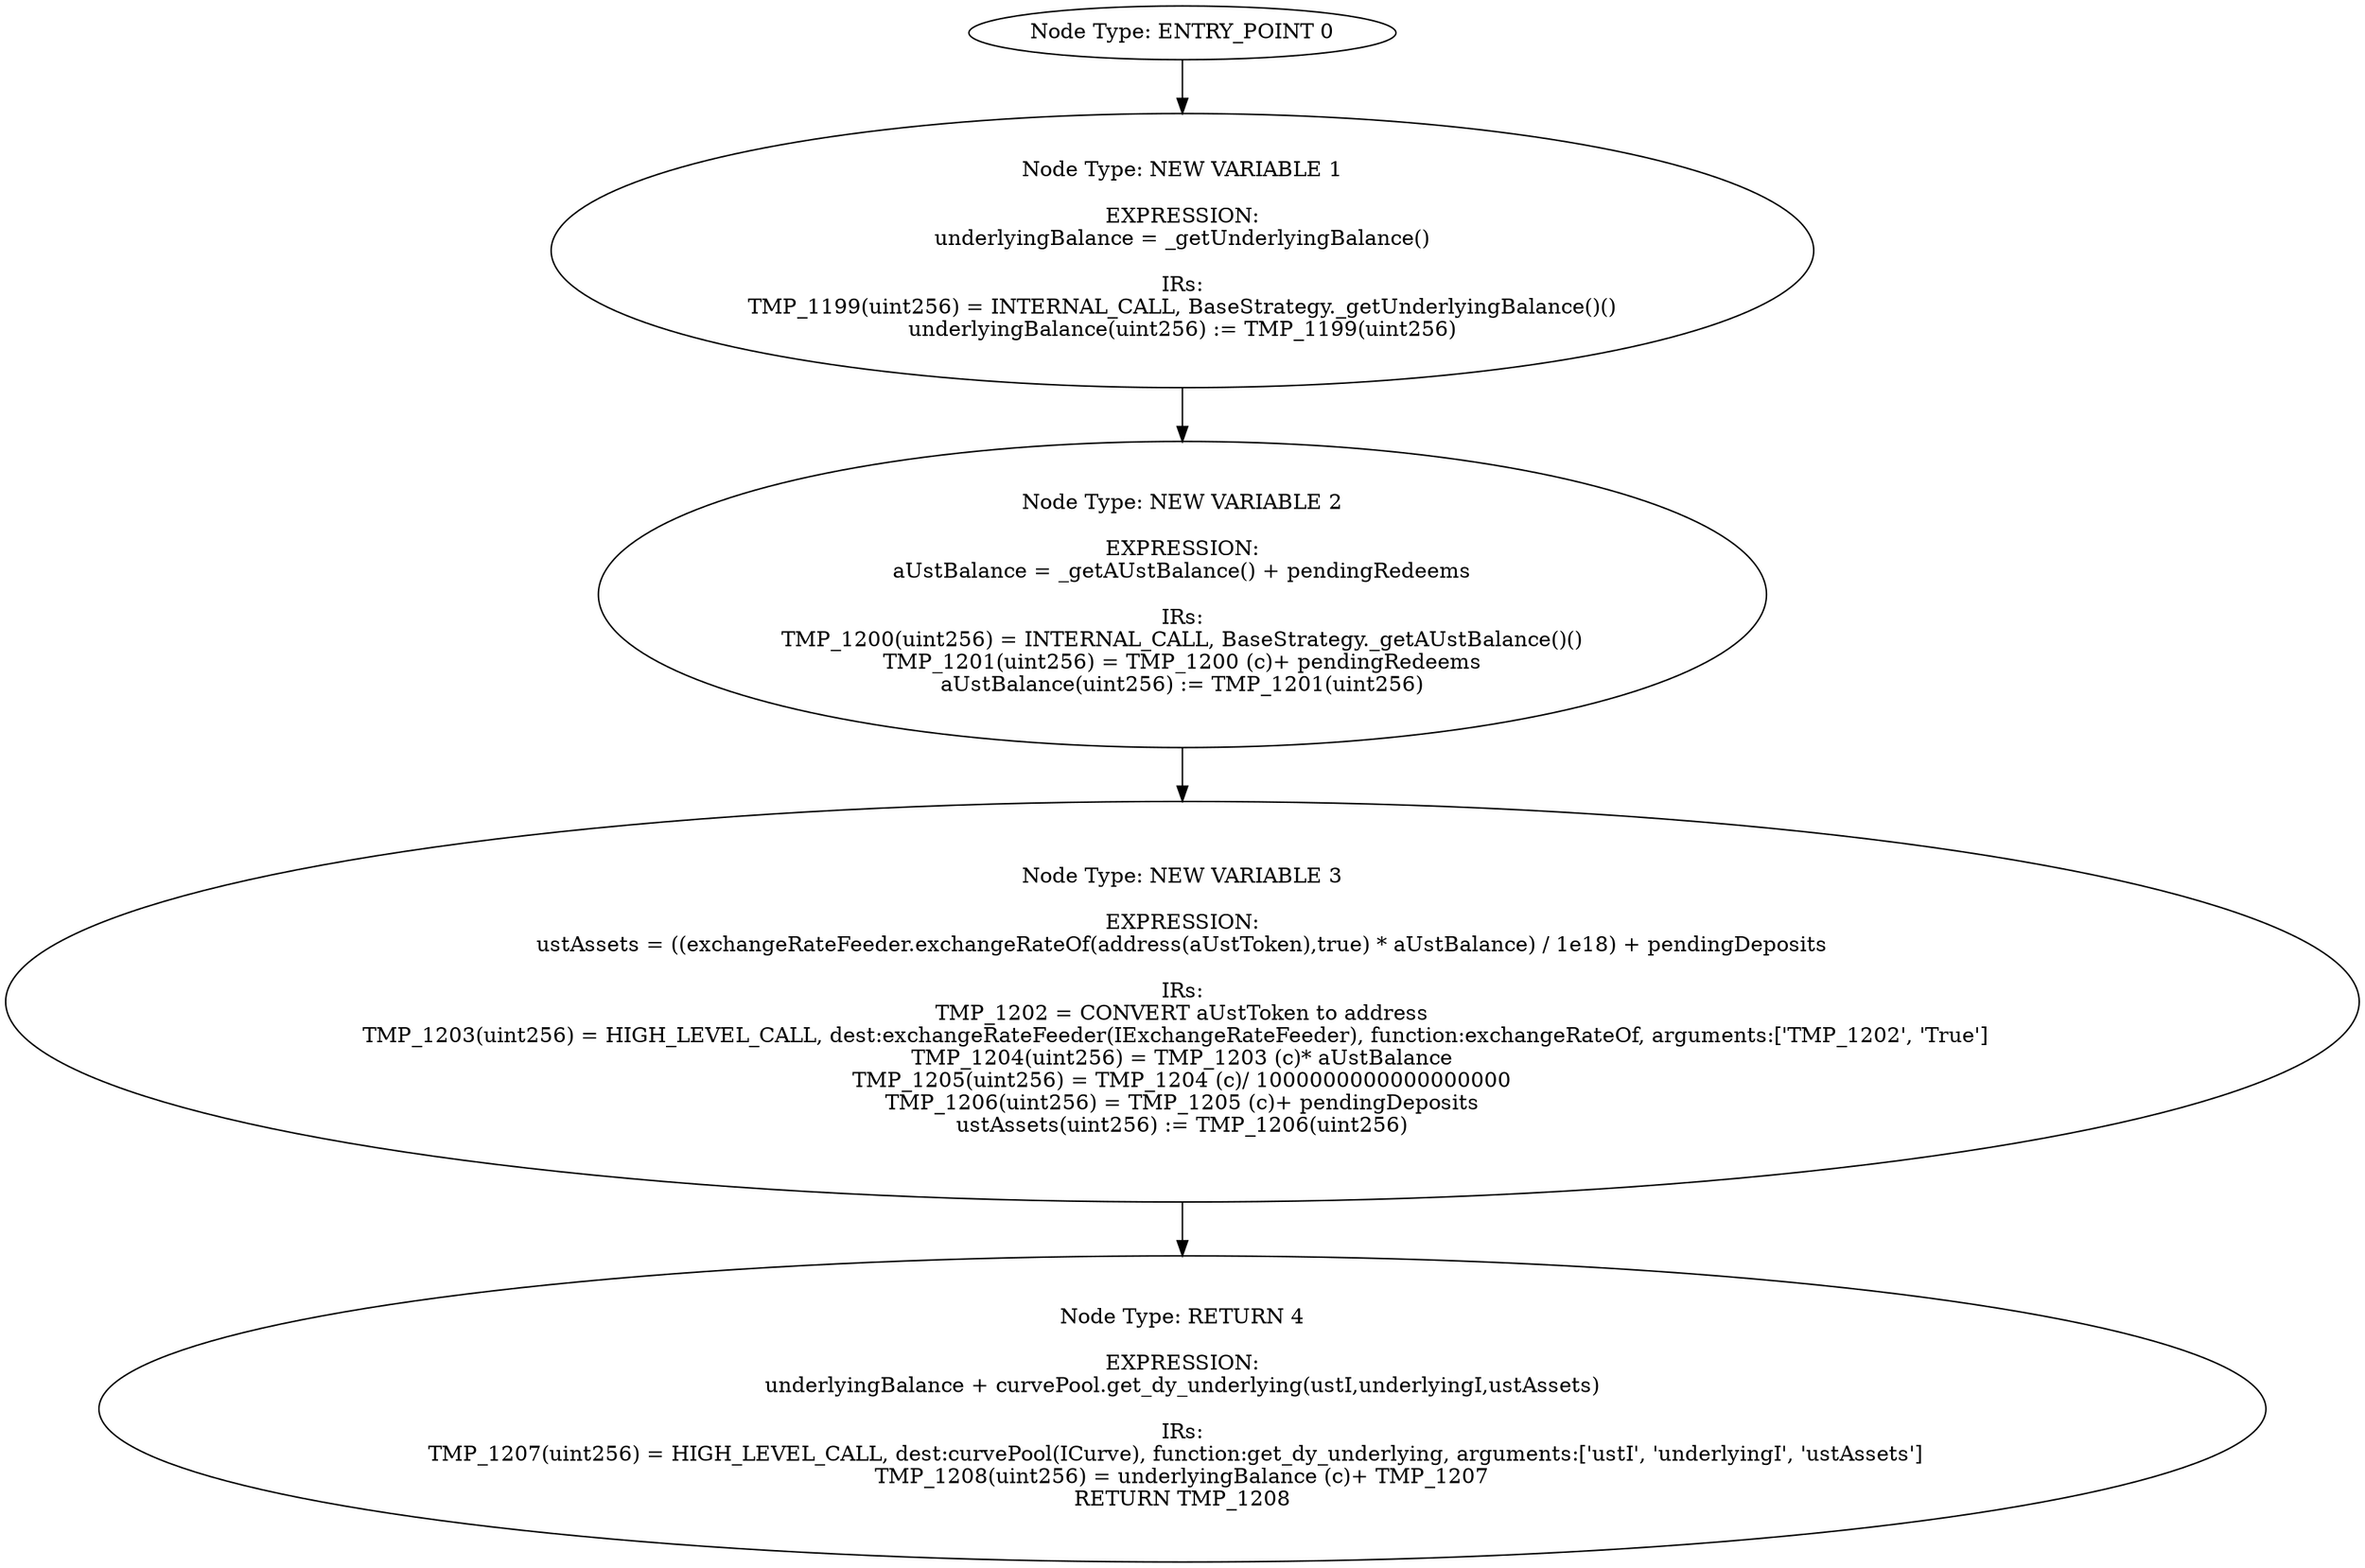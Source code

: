 digraph{
0[label="Node Type: ENTRY_POINT 0
"];
0->1;
1[label="Node Type: NEW VARIABLE 1

EXPRESSION:
underlyingBalance = _getUnderlyingBalance()

IRs:
TMP_1199(uint256) = INTERNAL_CALL, BaseStrategy._getUnderlyingBalance()()
underlyingBalance(uint256) := TMP_1199(uint256)"];
1->2;
2[label="Node Type: NEW VARIABLE 2

EXPRESSION:
aUstBalance = _getAUstBalance() + pendingRedeems

IRs:
TMP_1200(uint256) = INTERNAL_CALL, BaseStrategy._getAUstBalance()()
TMP_1201(uint256) = TMP_1200 (c)+ pendingRedeems
aUstBalance(uint256) := TMP_1201(uint256)"];
2->3;
3[label="Node Type: NEW VARIABLE 3

EXPRESSION:
ustAssets = ((exchangeRateFeeder.exchangeRateOf(address(aUstToken),true) * aUstBalance) / 1e18) + pendingDeposits

IRs:
TMP_1202 = CONVERT aUstToken to address
TMP_1203(uint256) = HIGH_LEVEL_CALL, dest:exchangeRateFeeder(IExchangeRateFeeder), function:exchangeRateOf, arguments:['TMP_1202', 'True']  
TMP_1204(uint256) = TMP_1203 (c)* aUstBalance
TMP_1205(uint256) = TMP_1204 (c)/ 1000000000000000000
TMP_1206(uint256) = TMP_1205 (c)+ pendingDeposits
ustAssets(uint256) := TMP_1206(uint256)"];
3->4;
4[label="Node Type: RETURN 4

EXPRESSION:
underlyingBalance + curvePool.get_dy_underlying(ustI,underlyingI,ustAssets)

IRs:
TMP_1207(uint256) = HIGH_LEVEL_CALL, dest:curvePool(ICurve), function:get_dy_underlying, arguments:['ustI', 'underlyingI', 'ustAssets']  
TMP_1208(uint256) = underlyingBalance (c)+ TMP_1207
RETURN TMP_1208"];
}
